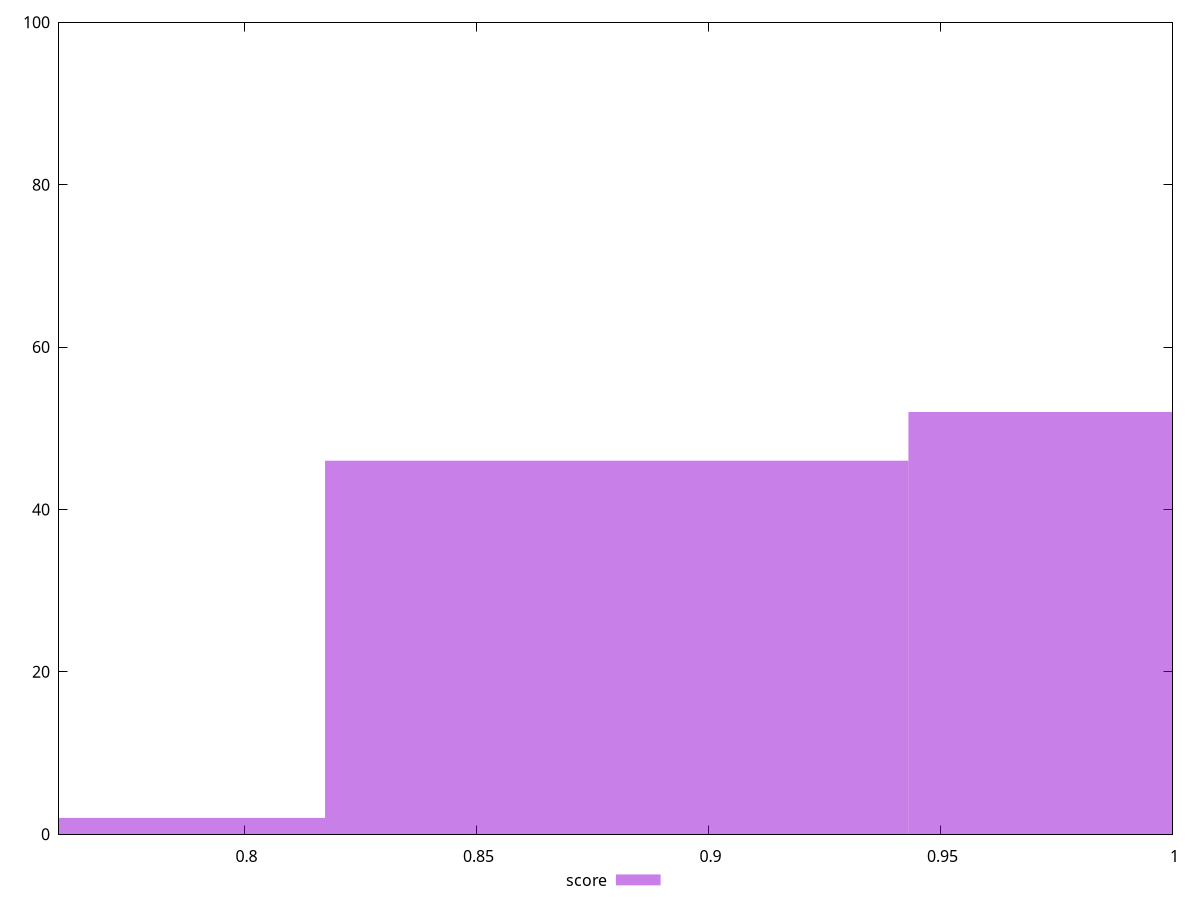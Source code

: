 reset

$score <<EOF
0.8802103309033733 46
1.0059546638895696 52
0.7544659979171772 2
EOF

set key outside below
set boxwidth 0.1257443329861962
set xrange [0.76:1]
set yrange [0:100]
set trange [0:100]
set style fill transparent solid 0.5 noborder
set terminal svg size 640, 490 enhanced background rgb 'white'
set output "report_00018_2021-02-10T15-25-16.877Z/unused-css-rules/samples/pages/score/histogram.svg"

plot $score title "score" with boxes

reset
